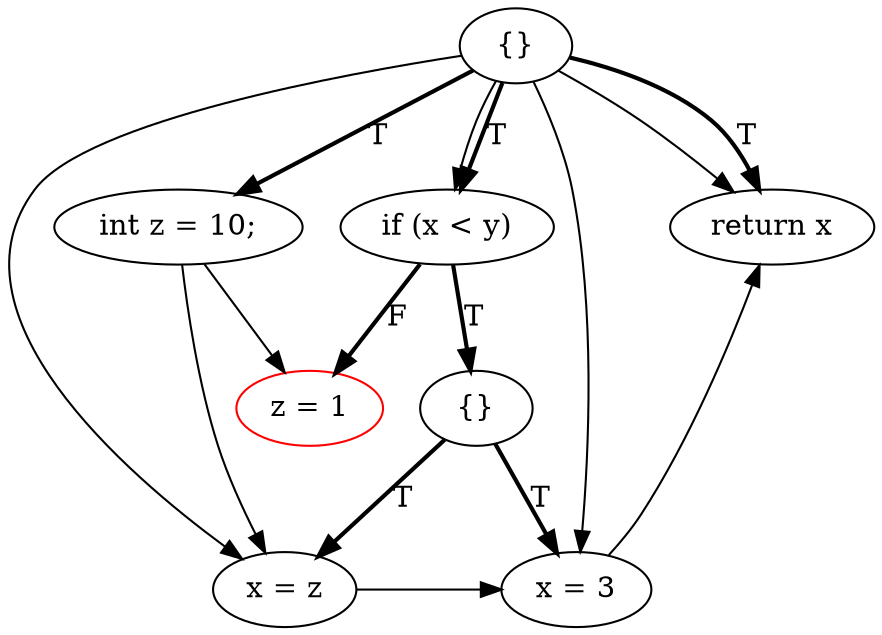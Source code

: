 digraph {
rankdir=TD;
3[label="{}"]; 
3 -> 4[label="T",style=bold];
4[label="int z = 10;"];
4 -> 2;
4 -> 6;
3 -> 0[label="T",style=bold];
0[label="if (x < y)"]; 
0 -> 1[label="T",style=bold];
1[label="{}"]; 
1 -> 6[label="T",style=bold];
6[label="x = z"];
6 -> 7;
1 -> 7[label="T",style=bold];
7[label="x = 3"];
7 -> 5;
0 -> 2[label="F",style=bold];
2[label="z = 1",color=red];
3 -> 5[label="T",style=bold];
5[label="return x"];
3 -> 0;
3 -> 5;
3 -> 6;
3 -> 7;
{ rank=same 4 0 5 }{ rank=same 1 2 }{ rank=same 6 7 }
}